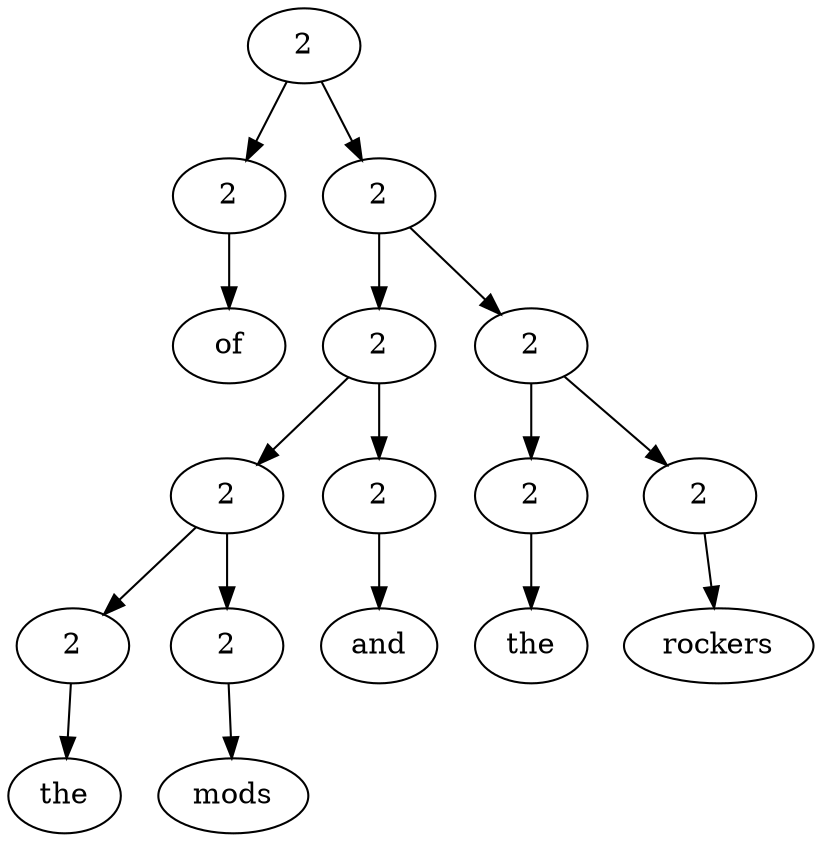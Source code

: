 digraph G{Node0 [label="2"]
Node0 -> Node1
Node0 -> Node3
Node1 [label="2"]
Node1 -> Node2
Node3 [label="2"]
Node3 -> Node4
Node3 -> Node12
Node2 [label="of"]
Node4 [label="2"]
Node4 -> Node5
Node4 -> Node10
Node12 [label="2"]
Node12 -> Node13
Node12 -> Node15
Node5 [label="2"]
Node5 -> Node6
Node5 -> Node8
Node10 [label="2"]
Node10 -> Node11
Node13 [label="2"]
Node13 -> Node14
Node15 [label="2"]
Node15 -> Node16
Node6 [label="2"]
Node6 -> Node7
Node8 [label="2"]
Node8 -> Node9
Node11 [label="and"]
Node14 [label="the"]
Node16 [label="rockers"]
Node7 [label="the"]
Node9 [label="mods"]
}